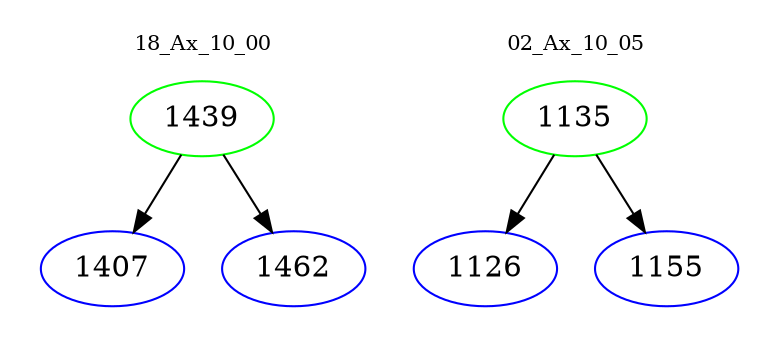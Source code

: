 digraph{
subgraph cluster_0 {
color = white
label = "18_Ax_10_00";
fontsize=10;
T0_1439 [label="1439", color="green"]
T0_1439 -> T0_1407 [color="black"]
T0_1407 [label="1407", color="blue"]
T0_1439 -> T0_1462 [color="black"]
T0_1462 [label="1462", color="blue"]
}
subgraph cluster_1 {
color = white
label = "02_Ax_10_05";
fontsize=10;
T1_1135 [label="1135", color="green"]
T1_1135 -> T1_1126 [color="black"]
T1_1126 [label="1126", color="blue"]
T1_1135 -> T1_1155 [color="black"]
T1_1155 [label="1155", color="blue"]
}
}
